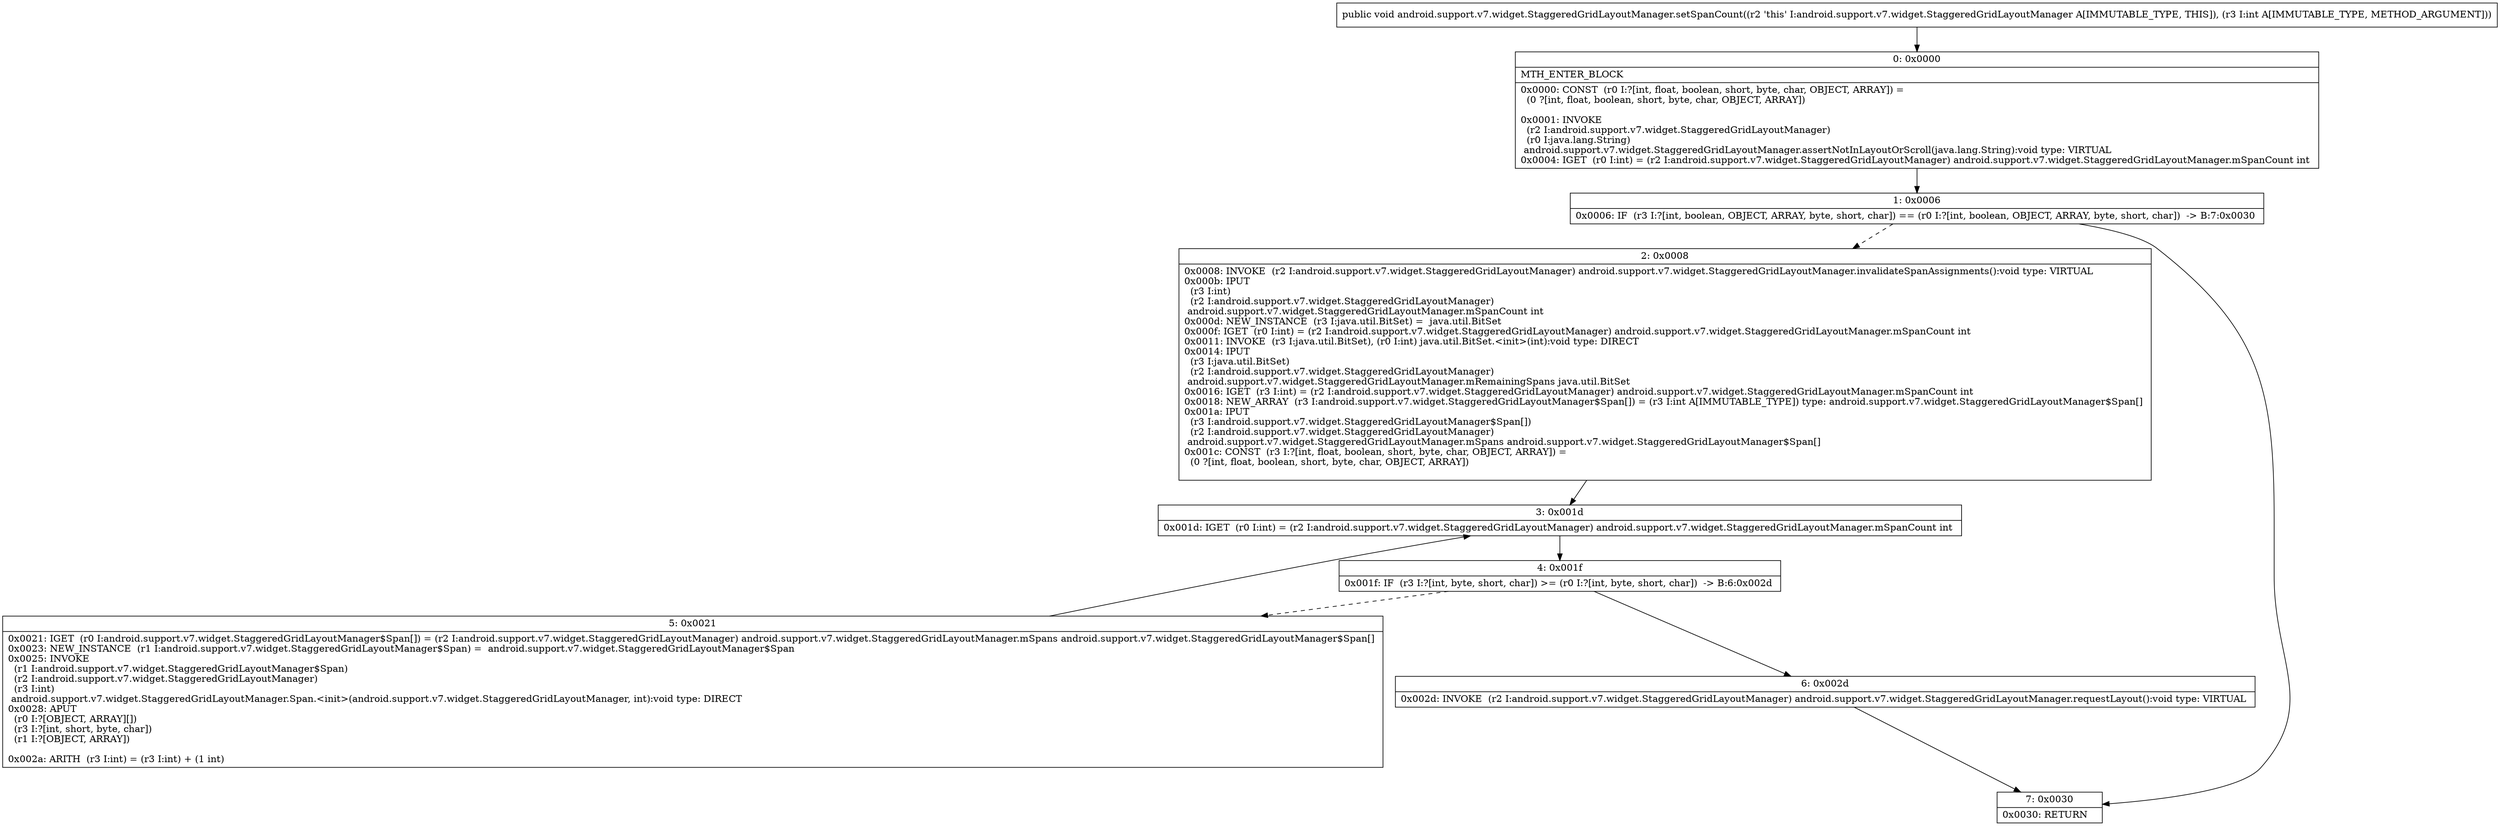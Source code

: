digraph "CFG forandroid.support.v7.widget.StaggeredGridLayoutManager.setSpanCount(I)V" {
Node_0 [shape=record,label="{0\:\ 0x0000|MTH_ENTER_BLOCK\l|0x0000: CONST  (r0 I:?[int, float, boolean, short, byte, char, OBJECT, ARRAY]) = \l  (0 ?[int, float, boolean, short, byte, char, OBJECT, ARRAY])\l \l0x0001: INVOKE  \l  (r2 I:android.support.v7.widget.StaggeredGridLayoutManager)\l  (r0 I:java.lang.String)\l android.support.v7.widget.StaggeredGridLayoutManager.assertNotInLayoutOrScroll(java.lang.String):void type: VIRTUAL \l0x0004: IGET  (r0 I:int) = (r2 I:android.support.v7.widget.StaggeredGridLayoutManager) android.support.v7.widget.StaggeredGridLayoutManager.mSpanCount int \l}"];
Node_1 [shape=record,label="{1\:\ 0x0006|0x0006: IF  (r3 I:?[int, boolean, OBJECT, ARRAY, byte, short, char]) == (r0 I:?[int, boolean, OBJECT, ARRAY, byte, short, char])  \-\> B:7:0x0030 \l}"];
Node_2 [shape=record,label="{2\:\ 0x0008|0x0008: INVOKE  (r2 I:android.support.v7.widget.StaggeredGridLayoutManager) android.support.v7.widget.StaggeredGridLayoutManager.invalidateSpanAssignments():void type: VIRTUAL \l0x000b: IPUT  \l  (r3 I:int)\l  (r2 I:android.support.v7.widget.StaggeredGridLayoutManager)\l android.support.v7.widget.StaggeredGridLayoutManager.mSpanCount int \l0x000d: NEW_INSTANCE  (r3 I:java.util.BitSet) =  java.util.BitSet \l0x000f: IGET  (r0 I:int) = (r2 I:android.support.v7.widget.StaggeredGridLayoutManager) android.support.v7.widget.StaggeredGridLayoutManager.mSpanCount int \l0x0011: INVOKE  (r3 I:java.util.BitSet), (r0 I:int) java.util.BitSet.\<init\>(int):void type: DIRECT \l0x0014: IPUT  \l  (r3 I:java.util.BitSet)\l  (r2 I:android.support.v7.widget.StaggeredGridLayoutManager)\l android.support.v7.widget.StaggeredGridLayoutManager.mRemainingSpans java.util.BitSet \l0x0016: IGET  (r3 I:int) = (r2 I:android.support.v7.widget.StaggeredGridLayoutManager) android.support.v7.widget.StaggeredGridLayoutManager.mSpanCount int \l0x0018: NEW_ARRAY  (r3 I:android.support.v7.widget.StaggeredGridLayoutManager$Span[]) = (r3 I:int A[IMMUTABLE_TYPE]) type: android.support.v7.widget.StaggeredGridLayoutManager$Span[] \l0x001a: IPUT  \l  (r3 I:android.support.v7.widget.StaggeredGridLayoutManager$Span[])\l  (r2 I:android.support.v7.widget.StaggeredGridLayoutManager)\l android.support.v7.widget.StaggeredGridLayoutManager.mSpans android.support.v7.widget.StaggeredGridLayoutManager$Span[] \l0x001c: CONST  (r3 I:?[int, float, boolean, short, byte, char, OBJECT, ARRAY]) = \l  (0 ?[int, float, boolean, short, byte, char, OBJECT, ARRAY])\l \l}"];
Node_3 [shape=record,label="{3\:\ 0x001d|0x001d: IGET  (r0 I:int) = (r2 I:android.support.v7.widget.StaggeredGridLayoutManager) android.support.v7.widget.StaggeredGridLayoutManager.mSpanCount int \l}"];
Node_4 [shape=record,label="{4\:\ 0x001f|0x001f: IF  (r3 I:?[int, byte, short, char]) \>= (r0 I:?[int, byte, short, char])  \-\> B:6:0x002d \l}"];
Node_5 [shape=record,label="{5\:\ 0x0021|0x0021: IGET  (r0 I:android.support.v7.widget.StaggeredGridLayoutManager$Span[]) = (r2 I:android.support.v7.widget.StaggeredGridLayoutManager) android.support.v7.widget.StaggeredGridLayoutManager.mSpans android.support.v7.widget.StaggeredGridLayoutManager$Span[] \l0x0023: NEW_INSTANCE  (r1 I:android.support.v7.widget.StaggeredGridLayoutManager$Span) =  android.support.v7.widget.StaggeredGridLayoutManager$Span \l0x0025: INVOKE  \l  (r1 I:android.support.v7.widget.StaggeredGridLayoutManager$Span)\l  (r2 I:android.support.v7.widget.StaggeredGridLayoutManager)\l  (r3 I:int)\l android.support.v7.widget.StaggeredGridLayoutManager.Span.\<init\>(android.support.v7.widget.StaggeredGridLayoutManager, int):void type: DIRECT \l0x0028: APUT  \l  (r0 I:?[OBJECT, ARRAY][])\l  (r3 I:?[int, short, byte, char])\l  (r1 I:?[OBJECT, ARRAY])\l \l0x002a: ARITH  (r3 I:int) = (r3 I:int) + (1 int) \l}"];
Node_6 [shape=record,label="{6\:\ 0x002d|0x002d: INVOKE  (r2 I:android.support.v7.widget.StaggeredGridLayoutManager) android.support.v7.widget.StaggeredGridLayoutManager.requestLayout():void type: VIRTUAL \l}"];
Node_7 [shape=record,label="{7\:\ 0x0030|0x0030: RETURN   \l}"];
MethodNode[shape=record,label="{public void android.support.v7.widget.StaggeredGridLayoutManager.setSpanCount((r2 'this' I:android.support.v7.widget.StaggeredGridLayoutManager A[IMMUTABLE_TYPE, THIS]), (r3 I:int A[IMMUTABLE_TYPE, METHOD_ARGUMENT])) }"];
MethodNode -> Node_0;
Node_0 -> Node_1;
Node_1 -> Node_2[style=dashed];
Node_1 -> Node_7;
Node_2 -> Node_3;
Node_3 -> Node_4;
Node_4 -> Node_5[style=dashed];
Node_4 -> Node_6;
Node_5 -> Node_3;
Node_6 -> Node_7;
}

